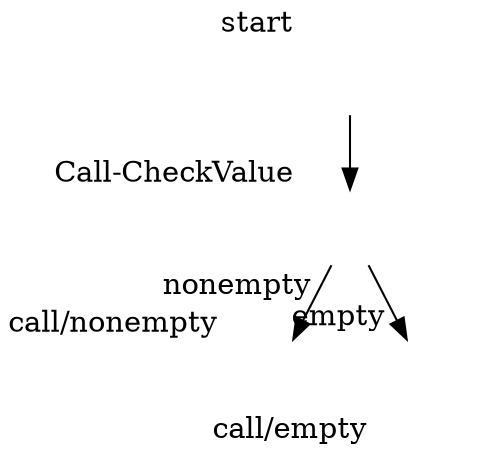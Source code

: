 digraph pl1_xlabel {
  rankdir=TD;
  node [label="",shape=plaintext];
  s [xlabel="start",image="../../../icons/pipeline_start_node.gif"];
  ccv [xlabel="Call-CheckValue",image="../../../icons/pipeline_call_node.gif"];
  cne [xlabel="call/nonempty",image="../../../icons/pipeline_interaction_node.gif"];
  ce [xlabel="call/empty",image="../../../icons/pipeline_interaction_node.gif"];

  //Edges
  s -> ccv;
  ccv -> cne [xlabel="nonempty"];
  ccv -> ce [xlabel="empty"];
}
